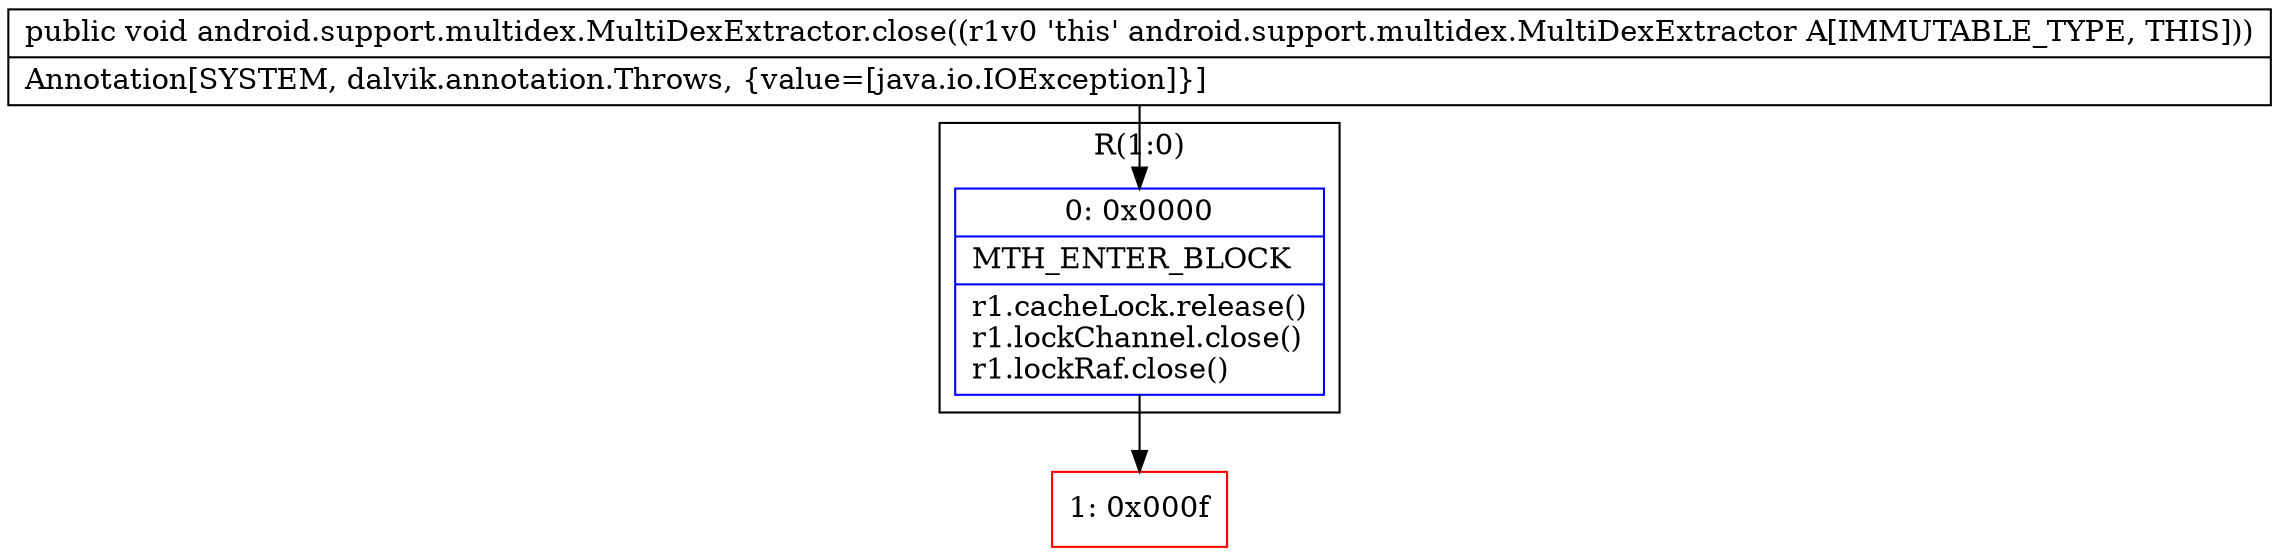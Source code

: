 digraph "CFG forandroid.support.multidex.MultiDexExtractor.close()V" {
subgraph cluster_Region_1386103194 {
label = "R(1:0)";
node [shape=record,color=blue];
Node_0 [shape=record,label="{0\:\ 0x0000|MTH_ENTER_BLOCK\l|r1.cacheLock.release()\lr1.lockChannel.close()\lr1.lockRaf.close()\l}"];
}
Node_1 [shape=record,color=red,label="{1\:\ 0x000f}"];
MethodNode[shape=record,label="{public void android.support.multidex.MultiDexExtractor.close((r1v0 'this' android.support.multidex.MultiDexExtractor A[IMMUTABLE_TYPE, THIS]))  | Annotation[SYSTEM, dalvik.annotation.Throws, \{value=[java.io.IOException]\}]\l}"];
MethodNode -> Node_0;
Node_0 -> Node_1;
}

